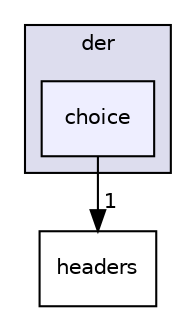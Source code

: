 digraph "M:/Office/!Doutorado/0. RepositorioSVN/HAMSTER_Prototype/branches/JINT2018/include/libtomcrypt-develop/src/pk/asn1/der/choice" {
  compound=true
  node [ fontsize="10", fontname="Helvetica"];
  edge [ labelfontsize="10", labelfontname="Helvetica"];
  subgraph clusterdir_05ca1756a21cb1b95ef1a81c5191d596 {
    graph [ bgcolor="#ddddee", pencolor="black", label="der" fontname="Helvetica", fontsize="10", URL="dir_05ca1756a21cb1b95ef1a81c5191d596.html"]
  dir_685e6000316d0373747ab3edf0cd0934 [shape=box, label="choice", style="filled", fillcolor="#eeeeff", pencolor="black", URL="dir_685e6000316d0373747ab3edf0cd0934.html"];
  }
  dir_a0acb8384b4122a9c7afcf2489cf4036 [shape=box label="headers" URL="dir_a0acb8384b4122a9c7afcf2489cf4036.html"];
  dir_685e6000316d0373747ab3edf0cd0934->dir_a0acb8384b4122a9c7afcf2489cf4036 [headlabel="1", labeldistance=1.5 headhref="dir_000063_000026.html"];
}
